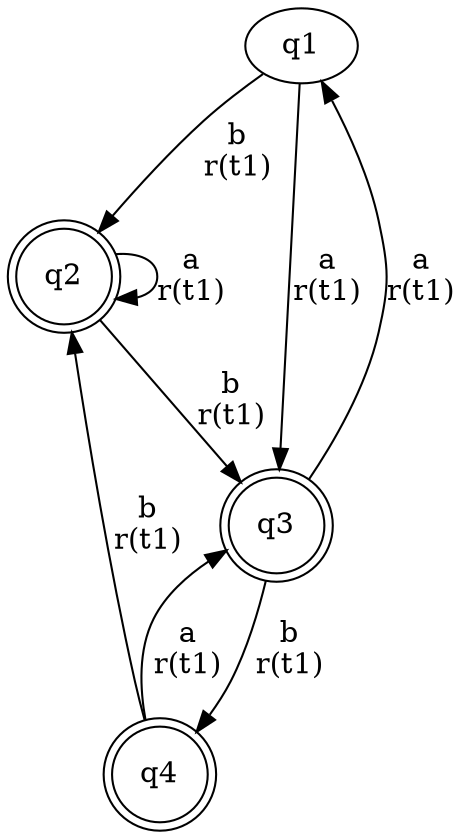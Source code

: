 digraph "tests_1/test22/solution501/solution" {
	q1[label=q1]
	q2[label=q2 shape=doublecircle]
	q3[label=q3 shape=doublecircle]
	q4[label=q4 shape=doublecircle]
	q1 -> q2[label="b\nr(t1)\n"]
	q2 -> q3[label="b\nr(t1)\n"]
	q3 -> q1[label="a\nr(t1)\n"]
	q3 -> q4[label="b\nr(t1)\n"]
	q4 -> q2[label="b\nr(t1)\n"]
	q4 -> q3[label="a\nr(t1)\n"]
	q2 -> q2[label="a\nr(t1)\n"]
	q1 -> q3[label="a\nr(t1)\n"]
}
